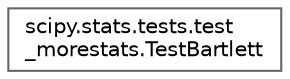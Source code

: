 digraph "Graphical Class Hierarchy"
{
 // LATEX_PDF_SIZE
  bgcolor="transparent";
  edge [fontname=Helvetica,fontsize=10,labelfontname=Helvetica,labelfontsize=10];
  node [fontname=Helvetica,fontsize=10,shape=box,height=0.2,width=0.4];
  rankdir="LR";
  Node0 [id="Node000000",label="scipy.stats.tests.test\l_morestats.TestBartlett",height=0.2,width=0.4,color="grey40", fillcolor="white", style="filled",URL="$d8/d41/classscipy_1_1stats_1_1tests_1_1test__morestats_1_1TestBartlett.html",tooltip=" "];
}
